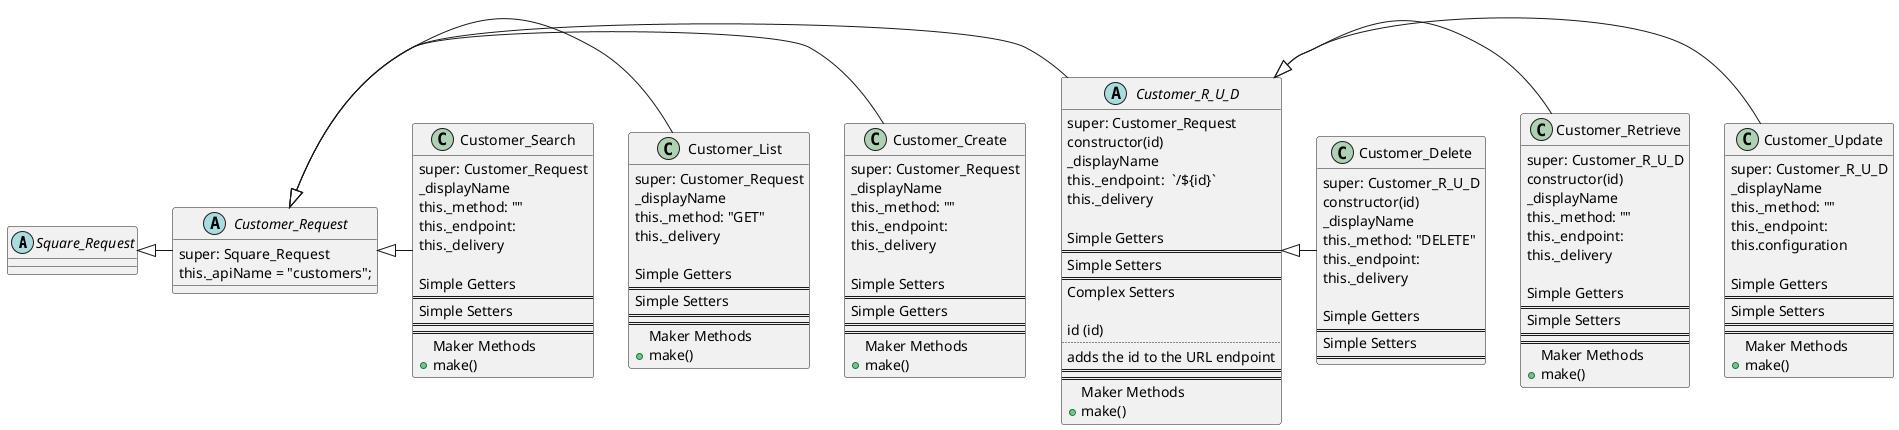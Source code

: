 @startuml
'https://plantuml.com/class-diagram

Square_Request <|- Customer_Request
Customer_Request <|- Customer_R_U_D
Customer_R_U_D <|- Customer_Update
Customer_R_U_D <|- Customer_Retrieve
Customer_R_U_D <|- Customer_Delete
Customer_Request <|- Customer_Create
Customer_Request <|- Customer_List
Customer_Request <|- Customer_Search

abstract class Square_Request {}
abstract class Customer_Request {
super: Square_Request
this._apiName = "customers";
}

abstract class Customer_R_U_D {
super: Customer_Request
constructor(id)
_displayName
this._endpoint:  `/${id}`
this._delivery

Simple Getters
==
Simple Setters
==
Complex Setters

id (id)
..
adds the id to the URL endpoint
==
==
Maker Methods
+make()
}
class Customer_Update {
super: Customer_R_U_D
_displayName
this._method: ""
this._endpoint:
this.configuration

Simple Getters
==
Simple Setters
==
==
Maker Methods
+make()
}
class Customer_Retrieve {
super: Customer_R_U_D
constructor(id)
_displayName
this._method: ""
this._endpoint:
this._delivery

Simple Getters
==
Simple Setters
==
==
Maker Methods
+make()
}
class Customer_Delete {
super: Customer_R_U_D
constructor(id)
_displayName
this._method: "DELETE"
this._endpoint:
this._delivery

Simple Getters
==
Simple Setters
==
}

class Customer_Create {
super: Customer_Request
_displayName
this._method: ""
this._endpoint:
this._delivery

Simple Setters
==
Simple Getters
==
==
Maker Methods
+make()
}
class Customer_List {
super: Customer_Request
_displayName
this._method: "GET"
this._delivery

Simple Getters
==
Simple Setters
==
==
Maker Methods
+make()
}
class Customer_Search {
super: Customer_Request
_displayName
this._method: ""
this._endpoint:
this._delivery

Simple Getters
==
Simple Setters
==
==
Maker Methods
+make()
}

















@enduml